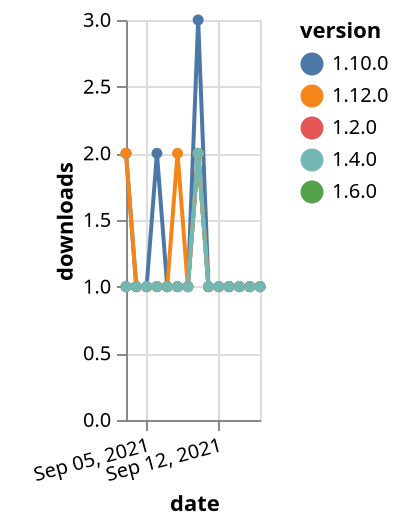 {"$schema": "https://vega.github.io/schema/vega-lite/v5.json", "description": "A simple bar chart with embedded data.", "data": {"values": [{"date": "2021-09-03", "total": 184, "delta": 1, "version": "1.6.0"}, {"date": "2021-09-04", "total": 185, "delta": 1, "version": "1.6.0"}, {"date": "2021-09-05", "total": 186, "delta": 1, "version": "1.6.0"}, {"date": "2021-09-06", "total": 187, "delta": 1, "version": "1.6.0"}, {"date": "2021-09-07", "total": 188, "delta": 1, "version": "1.6.0"}, {"date": "2021-09-08", "total": 189, "delta": 1, "version": "1.6.0"}, {"date": "2021-09-09", "total": 190, "delta": 1, "version": "1.6.0"}, {"date": "2021-09-10", "total": 192, "delta": 2, "version": "1.6.0"}, {"date": "2021-09-11", "total": 193, "delta": 1, "version": "1.6.0"}, {"date": "2021-09-12", "total": 194, "delta": 1, "version": "1.6.0"}, {"date": "2021-09-13", "total": 195, "delta": 1, "version": "1.6.0"}, {"date": "2021-09-14", "total": 196, "delta": 1, "version": "1.6.0"}, {"date": "2021-09-15", "total": 197, "delta": 1, "version": "1.6.0"}, {"date": "2021-09-16", "total": 198, "delta": 1, "version": "1.6.0"}, {"date": "2021-09-03", "total": 180, "delta": 2, "version": "1.10.0"}, {"date": "2021-09-04", "total": 181, "delta": 1, "version": "1.10.0"}, {"date": "2021-09-05", "total": 182, "delta": 1, "version": "1.10.0"}, {"date": "2021-09-06", "total": 184, "delta": 2, "version": "1.10.0"}, {"date": "2021-09-07", "total": 185, "delta": 1, "version": "1.10.0"}, {"date": "2021-09-08", "total": 186, "delta": 1, "version": "1.10.0"}, {"date": "2021-09-09", "total": 187, "delta": 1, "version": "1.10.0"}, {"date": "2021-09-10", "total": 190, "delta": 3, "version": "1.10.0"}, {"date": "2021-09-11", "total": 191, "delta": 1, "version": "1.10.0"}, {"date": "2021-09-12", "total": 192, "delta": 1, "version": "1.10.0"}, {"date": "2021-09-13", "total": 193, "delta": 1, "version": "1.10.0"}, {"date": "2021-09-14", "total": 194, "delta": 1, "version": "1.10.0"}, {"date": "2021-09-15", "total": 195, "delta": 1, "version": "1.10.0"}, {"date": "2021-09-16", "total": 196, "delta": 1, "version": "1.10.0"}, {"date": "2021-09-03", "total": 233, "delta": 1, "version": "1.2.0"}, {"date": "2021-09-04", "total": 234, "delta": 1, "version": "1.2.0"}, {"date": "2021-09-05", "total": 235, "delta": 1, "version": "1.2.0"}, {"date": "2021-09-06", "total": 236, "delta": 1, "version": "1.2.0"}, {"date": "2021-09-07", "total": 237, "delta": 1, "version": "1.2.0"}, {"date": "2021-09-08", "total": 238, "delta": 1, "version": "1.2.0"}, {"date": "2021-09-09", "total": 239, "delta": 1, "version": "1.2.0"}, {"date": "2021-09-10", "total": 241, "delta": 2, "version": "1.2.0"}, {"date": "2021-09-11", "total": 242, "delta": 1, "version": "1.2.0"}, {"date": "2021-09-12", "total": 243, "delta": 1, "version": "1.2.0"}, {"date": "2021-09-13", "total": 244, "delta": 1, "version": "1.2.0"}, {"date": "2021-09-14", "total": 245, "delta": 1, "version": "1.2.0"}, {"date": "2021-09-15", "total": 246, "delta": 1, "version": "1.2.0"}, {"date": "2021-09-16", "total": 247, "delta": 1, "version": "1.2.0"}, {"date": "2021-09-03", "total": 115, "delta": 2, "version": "1.12.0"}, {"date": "2021-09-04", "total": 116, "delta": 1, "version": "1.12.0"}, {"date": "2021-09-05", "total": 117, "delta": 1, "version": "1.12.0"}, {"date": "2021-09-06", "total": 118, "delta": 1, "version": "1.12.0"}, {"date": "2021-09-07", "total": 119, "delta": 1, "version": "1.12.0"}, {"date": "2021-09-08", "total": 121, "delta": 2, "version": "1.12.0"}, {"date": "2021-09-09", "total": 122, "delta": 1, "version": "1.12.0"}, {"date": "2021-09-10", "total": 124, "delta": 2, "version": "1.12.0"}, {"date": "2021-09-11", "total": 125, "delta": 1, "version": "1.12.0"}, {"date": "2021-09-12", "total": 126, "delta": 1, "version": "1.12.0"}, {"date": "2021-09-13", "total": 127, "delta": 1, "version": "1.12.0"}, {"date": "2021-09-14", "total": 128, "delta": 1, "version": "1.12.0"}, {"date": "2021-09-15", "total": 129, "delta": 1, "version": "1.12.0"}, {"date": "2021-09-16", "total": 130, "delta": 1, "version": "1.12.0"}, {"date": "2021-09-03", "total": 189, "delta": 1, "version": "1.4.0"}, {"date": "2021-09-04", "total": 190, "delta": 1, "version": "1.4.0"}, {"date": "2021-09-05", "total": 191, "delta": 1, "version": "1.4.0"}, {"date": "2021-09-06", "total": 192, "delta": 1, "version": "1.4.0"}, {"date": "2021-09-07", "total": 193, "delta": 1, "version": "1.4.0"}, {"date": "2021-09-08", "total": 194, "delta": 1, "version": "1.4.0"}, {"date": "2021-09-09", "total": 195, "delta": 1, "version": "1.4.0"}, {"date": "2021-09-10", "total": 197, "delta": 2, "version": "1.4.0"}, {"date": "2021-09-11", "total": 198, "delta": 1, "version": "1.4.0"}, {"date": "2021-09-12", "total": 199, "delta": 1, "version": "1.4.0"}, {"date": "2021-09-13", "total": 200, "delta": 1, "version": "1.4.0"}, {"date": "2021-09-14", "total": 201, "delta": 1, "version": "1.4.0"}, {"date": "2021-09-15", "total": 202, "delta": 1, "version": "1.4.0"}, {"date": "2021-09-16", "total": 203, "delta": 1, "version": "1.4.0"}]}, "width": "container", "mark": {"type": "line", "point": {"filled": true}}, "encoding": {"x": {"field": "date", "type": "temporal", "timeUnit": "yearmonthdate", "title": "date", "axis": {"labelAngle": -15}}, "y": {"field": "delta", "type": "quantitative", "title": "downloads"}, "color": {"field": "version", "type": "nominal"}, "tooltip": {"field": "delta"}}}
